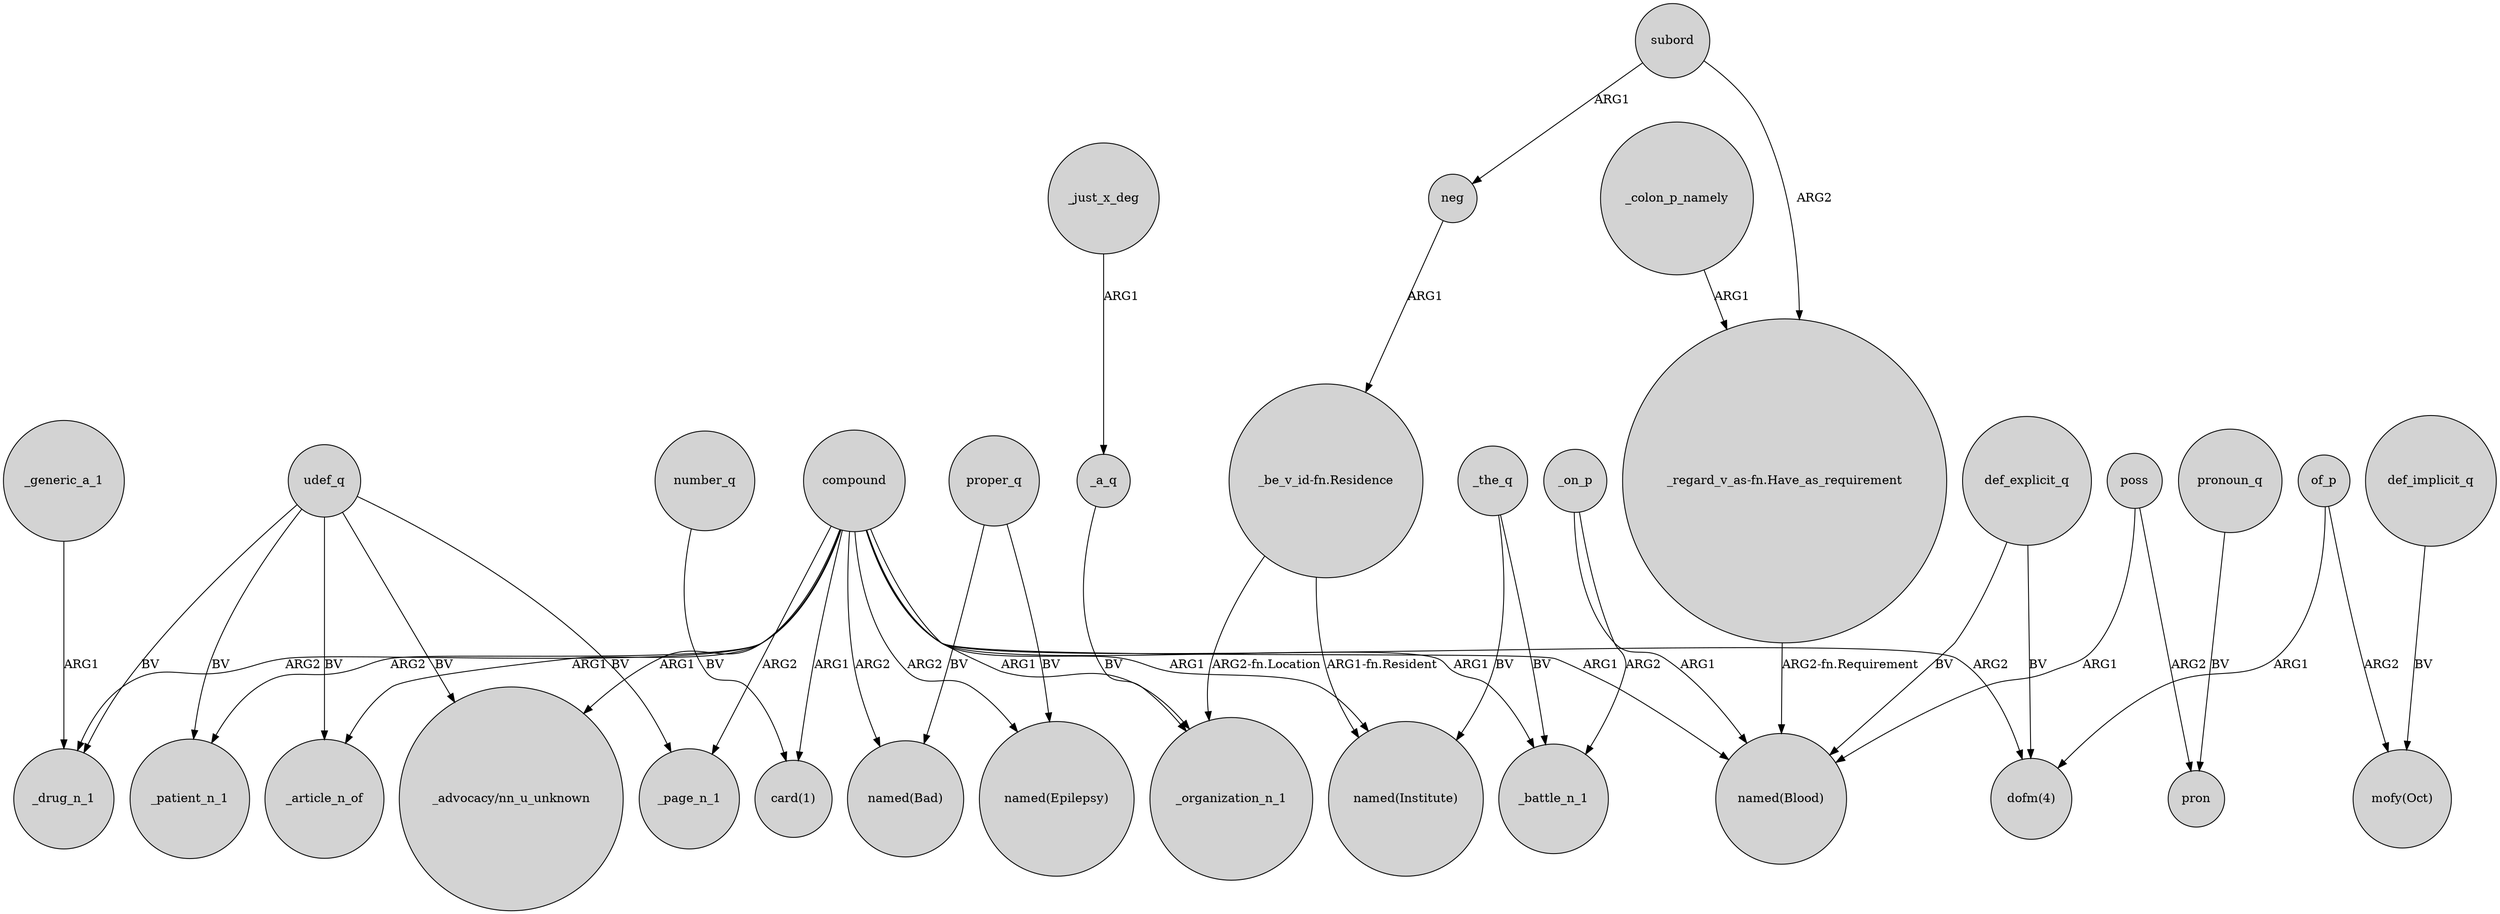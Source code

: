 digraph {
	node [shape=circle style=filled]
	"_be_v_id-fn.Residence" -> "named(Institute)" [label="ARG1-fn.Resident"]
	udef_q -> _patient_n_1 [label=BV]
	number_q -> "card(1)" [label=BV]
	_a_q -> _organization_n_1 [label=BV]
	_just_x_deg -> _a_q [label=ARG1]
	compound -> _article_n_of [label=ARG1]
	of_p -> "mofy(Oct)" [label=ARG2]
	"_regard_v_as-fn.Have_as_requirement" -> "named(Blood)" [label="ARG2-fn.Requirement"]
	def_explicit_q -> "named(Blood)" [label=BV]
	of_p -> "dofm(4)" [label=ARG1]
	udef_q -> _article_n_of [label=BV]
	_on_p -> _battle_n_1 [label=ARG2]
	_generic_a_1 -> _drug_n_1 [label=ARG1]
	udef_q -> _drug_n_1 [label=BV]
	udef_q -> "_advocacy/nn_u_unknown" [label=BV]
	pronoun_q -> pron [label=BV]
	_the_q -> "named(Institute)" [label=BV]
	poss -> "named(Blood)" [label=ARG1]
	poss -> pron [label=ARG2]
	proper_q -> "named(Epilepsy)" [label=BV]
	compound -> _patient_n_1 [label=ARG2]
	compound -> _battle_n_1 [label=ARG1]
	def_explicit_q -> "dofm(4)" [label=BV]
	compound -> "_advocacy/nn_u_unknown" [label=ARG1]
	_colon_p_namely -> "_regard_v_as-fn.Have_as_requirement" [label=ARG1]
	_on_p -> "named(Blood)" [label=ARG1]
	udef_q -> _page_n_1 [label=BV]
	neg -> "_be_v_id-fn.Residence" [label=ARG1]
	compound -> _organization_n_1 [label=ARG1]
	compound -> "named(Bad)" [label=ARG2]
	def_implicit_q -> "mofy(Oct)" [label=BV]
	_the_q -> _battle_n_1 [label=BV]
	compound -> _page_n_1 [label=ARG2]
	proper_q -> "named(Bad)" [label=BV]
	compound -> "card(1)" [label=ARG1]
	compound -> "named(Blood)" [label=ARG1]
	subord -> neg [label=ARG1]
	subord -> "_regard_v_as-fn.Have_as_requirement" [label=ARG2]
	compound -> _drug_n_1 [label=ARG2]
	compound -> "dofm(4)" [label=ARG2]
	compound -> "named(Epilepsy)" [label=ARG2]
	"_be_v_id-fn.Residence" -> _organization_n_1 [label="ARG2-fn.Location"]
	compound -> "named(Institute)" [label=ARG1]
}
